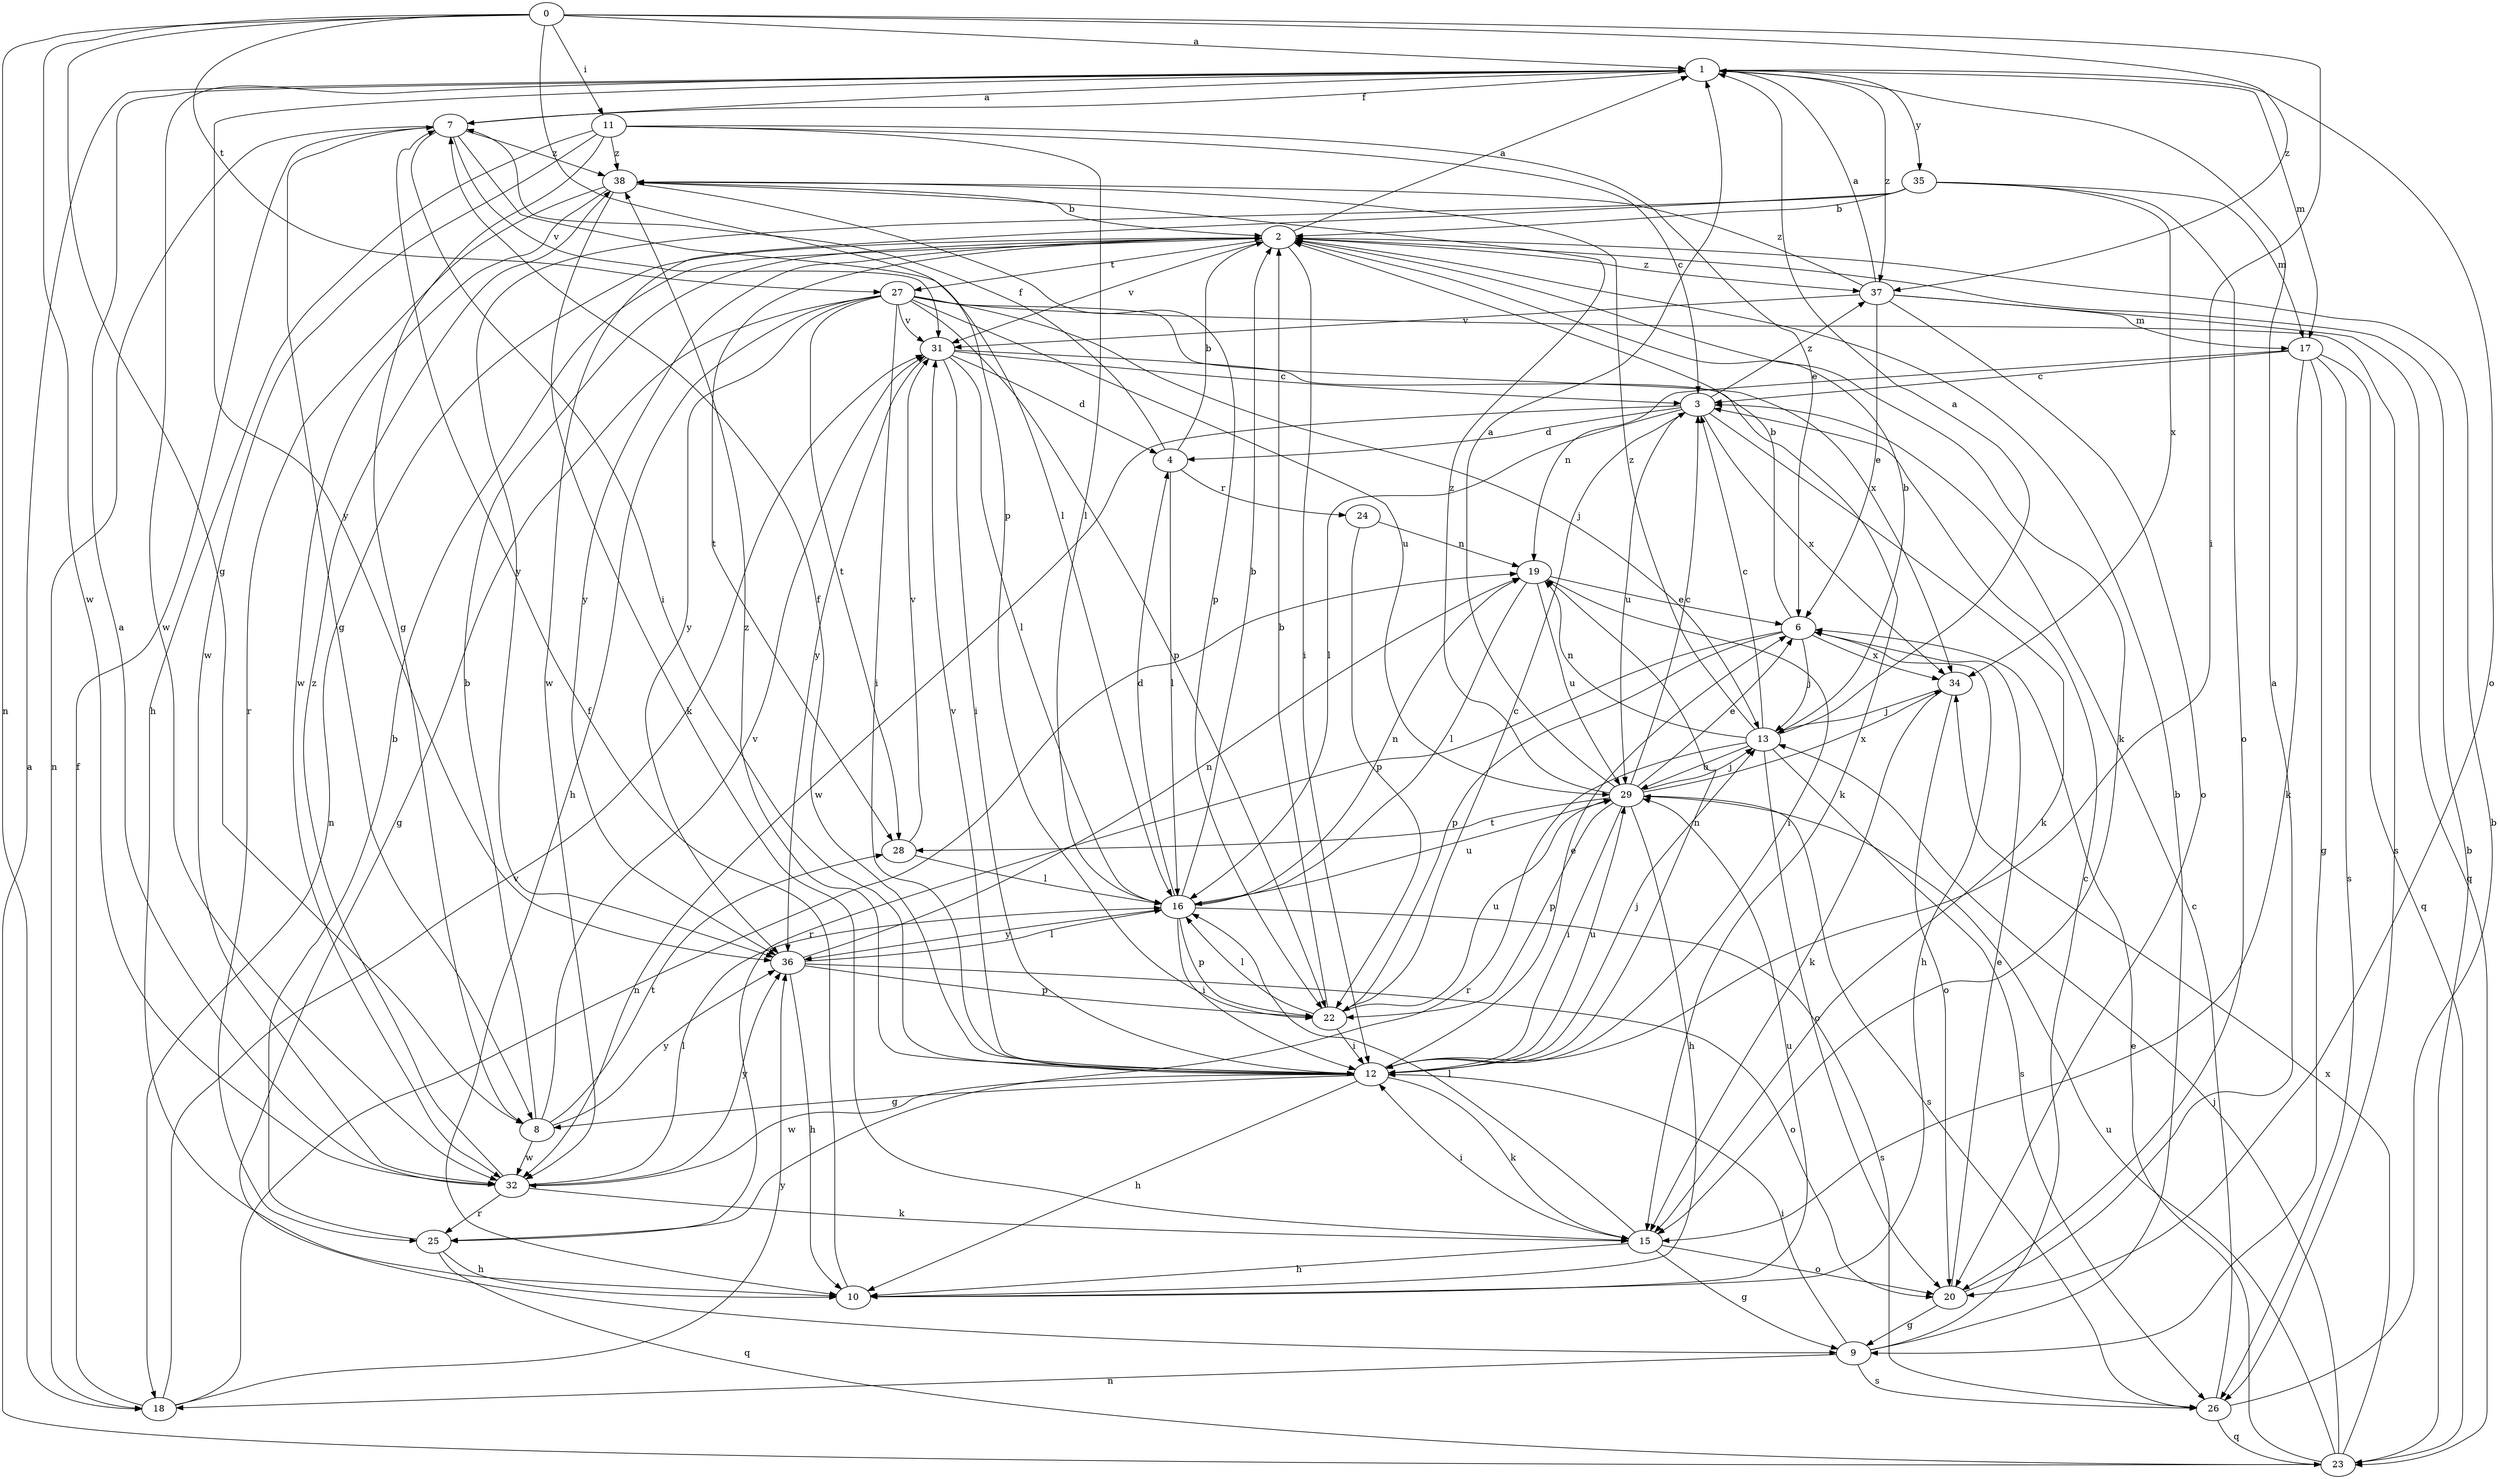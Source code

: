 strict digraph  {
0;
1;
2;
3;
4;
6;
7;
8;
9;
10;
11;
12;
13;
15;
16;
17;
18;
19;
20;
22;
23;
24;
25;
26;
27;
28;
29;
31;
32;
34;
35;
36;
37;
38;
0 -> 1  [label=a];
0 -> 8  [label=g];
0 -> 11  [label=i];
0 -> 12  [label=i];
0 -> 18  [label=n];
0 -> 22  [label=p];
0 -> 27  [label=t];
0 -> 32  [label=w];
0 -> 37  [label=z];
1 -> 7  [label=f];
1 -> 17  [label=m];
1 -> 20  [label=o];
1 -> 32  [label=w];
1 -> 35  [label=y];
1 -> 36  [label=y];
1 -> 37  [label=z];
2 -> 1  [label=a];
2 -> 12  [label=i];
2 -> 15  [label=k];
2 -> 18  [label=n];
2 -> 27  [label=t];
2 -> 28  [label=t];
2 -> 31  [label=v];
2 -> 36  [label=y];
2 -> 37  [label=z];
3 -> 4  [label=d];
3 -> 15  [label=k];
3 -> 16  [label=l];
3 -> 29  [label=u];
3 -> 32  [label=w];
3 -> 34  [label=x];
3 -> 37  [label=z];
4 -> 2  [label=b];
4 -> 7  [label=f];
4 -> 16  [label=l];
4 -> 24  [label=r];
6 -> 2  [label=b];
6 -> 10  [label=h];
6 -> 13  [label=j];
6 -> 22  [label=p];
6 -> 25  [label=r];
6 -> 34  [label=x];
7 -> 1  [label=a];
7 -> 8  [label=g];
7 -> 12  [label=i];
7 -> 16  [label=l];
7 -> 18  [label=n];
7 -> 31  [label=v];
7 -> 38  [label=z];
8 -> 2  [label=b];
8 -> 28  [label=t];
8 -> 31  [label=v];
8 -> 32  [label=w];
8 -> 36  [label=y];
9 -> 2  [label=b];
9 -> 3  [label=c];
9 -> 12  [label=i];
9 -> 18  [label=n];
9 -> 26  [label=s];
10 -> 7  [label=f];
10 -> 29  [label=u];
11 -> 3  [label=c];
11 -> 6  [label=e];
11 -> 8  [label=g];
11 -> 10  [label=h];
11 -> 16  [label=l];
11 -> 32  [label=w];
11 -> 38  [label=z];
12 -> 6  [label=e];
12 -> 7  [label=f];
12 -> 8  [label=g];
12 -> 10  [label=h];
12 -> 13  [label=j];
12 -> 15  [label=k];
12 -> 19  [label=n];
12 -> 29  [label=u];
12 -> 31  [label=v];
12 -> 32  [label=w];
12 -> 38  [label=z];
13 -> 1  [label=a];
13 -> 2  [label=b];
13 -> 3  [label=c];
13 -> 19  [label=n];
13 -> 20  [label=o];
13 -> 25  [label=r];
13 -> 26  [label=s];
13 -> 29  [label=u];
13 -> 38  [label=z];
15 -> 9  [label=g];
15 -> 10  [label=h];
15 -> 12  [label=i];
15 -> 16  [label=l];
15 -> 20  [label=o];
16 -> 2  [label=b];
16 -> 4  [label=d];
16 -> 12  [label=i];
16 -> 19  [label=n];
16 -> 22  [label=p];
16 -> 26  [label=s];
16 -> 29  [label=u];
16 -> 36  [label=y];
17 -> 3  [label=c];
17 -> 9  [label=g];
17 -> 15  [label=k];
17 -> 19  [label=n];
17 -> 23  [label=q];
17 -> 26  [label=s];
18 -> 7  [label=f];
18 -> 19  [label=n];
18 -> 31  [label=v];
18 -> 36  [label=y];
19 -> 6  [label=e];
19 -> 12  [label=i];
19 -> 16  [label=l];
19 -> 29  [label=u];
20 -> 1  [label=a];
20 -> 6  [label=e];
20 -> 9  [label=g];
22 -> 2  [label=b];
22 -> 3  [label=c];
22 -> 12  [label=i];
22 -> 16  [label=l];
22 -> 29  [label=u];
23 -> 1  [label=a];
23 -> 2  [label=b];
23 -> 6  [label=e];
23 -> 13  [label=j];
23 -> 29  [label=u];
23 -> 34  [label=x];
24 -> 19  [label=n];
24 -> 22  [label=p];
25 -> 2  [label=b];
25 -> 10  [label=h];
25 -> 23  [label=q];
26 -> 2  [label=b];
26 -> 3  [label=c];
26 -> 23  [label=q];
27 -> 9  [label=g];
27 -> 10  [label=h];
27 -> 12  [label=i];
27 -> 13  [label=j];
27 -> 22  [label=p];
27 -> 26  [label=s];
27 -> 28  [label=t];
27 -> 29  [label=u];
27 -> 31  [label=v];
27 -> 34  [label=x];
27 -> 36  [label=y];
28 -> 16  [label=l];
28 -> 31  [label=v];
29 -> 1  [label=a];
29 -> 3  [label=c];
29 -> 6  [label=e];
29 -> 10  [label=h];
29 -> 12  [label=i];
29 -> 13  [label=j];
29 -> 22  [label=p];
29 -> 26  [label=s];
29 -> 28  [label=t];
29 -> 34  [label=x];
29 -> 38  [label=z];
31 -> 3  [label=c];
31 -> 4  [label=d];
31 -> 12  [label=i];
31 -> 15  [label=k];
31 -> 16  [label=l];
31 -> 36  [label=y];
32 -> 1  [label=a];
32 -> 15  [label=k];
32 -> 16  [label=l];
32 -> 25  [label=r];
32 -> 36  [label=y];
32 -> 38  [label=z];
34 -> 13  [label=j];
34 -> 15  [label=k];
34 -> 20  [label=o];
35 -> 2  [label=b];
35 -> 17  [label=m];
35 -> 20  [label=o];
35 -> 32  [label=w];
35 -> 34  [label=x];
35 -> 36  [label=y];
36 -> 10  [label=h];
36 -> 16  [label=l];
36 -> 19  [label=n];
36 -> 20  [label=o];
36 -> 22  [label=p];
37 -> 1  [label=a];
37 -> 6  [label=e];
37 -> 17  [label=m];
37 -> 20  [label=o];
37 -> 23  [label=q];
37 -> 31  [label=v];
37 -> 38  [label=z];
38 -> 2  [label=b];
38 -> 15  [label=k];
38 -> 22  [label=p];
38 -> 25  [label=r];
38 -> 32  [label=w];
}
